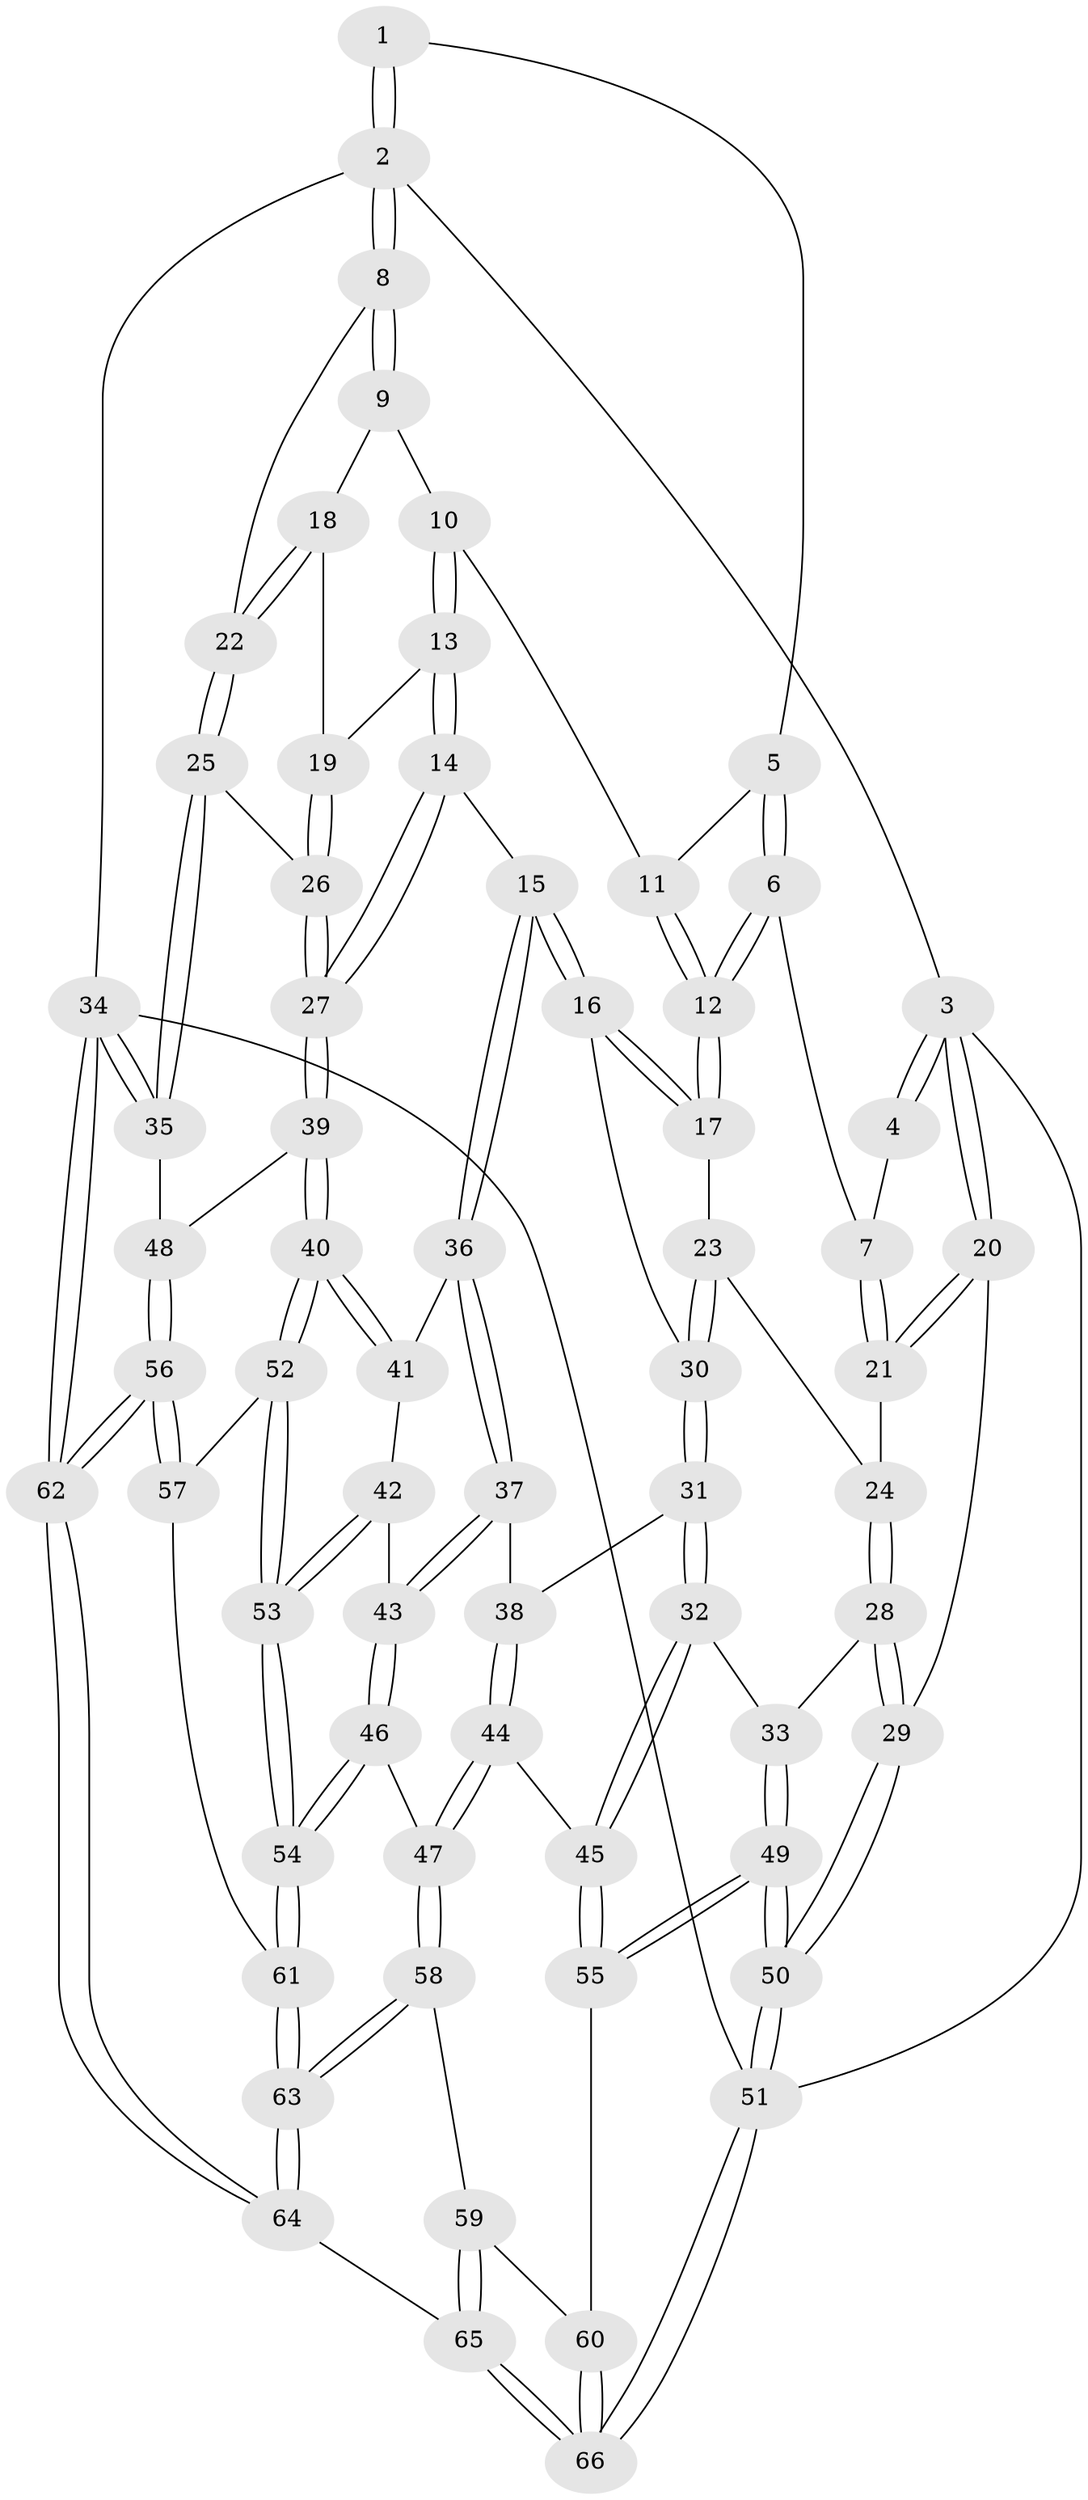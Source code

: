 // coarse degree distribution, {4: 0.4473684210526316, 5: 0.2894736842105263, 3: 0.18421052631578946, 6: 0.07894736842105263}
// Generated by graph-tools (version 1.1) at 2025/52/02/27/25 19:52:42]
// undirected, 66 vertices, 162 edges
graph export_dot {
graph [start="1"]
  node [color=gray90,style=filled];
  1 [pos="+0.6851328471956065+0"];
  2 [pos="+1+0"];
  3 [pos="+0+0"];
  4 [pos="+0.3534142185552789+0"];
  5 [pos="+0.681447102049261+0"];
  6 [pos="+0.3674808003006514+0.17816028783785437"];
  7 [pos="+0.33635115496502205+0.16110800525447072"];
  8 [pos="+1+0"];
  9 [pos="+0.8940755306157037+0.13028276203147143"];
  10 [pos="+0.7038366878851634+0.07800024054642536"];
  11 [pos="+0.6991622409953712+0.0641849161952176"];
  12 [pos="+0.3968982104901444+0.20871022941982068"];
  13 [pos="+0.7040880419509916+0.287138972968865"];
  14 [pos="+0.5985612872278105+0.4029454875607657"];
  15 [pos="+0.5921676310446866+0.40402637336574654"];
  16 [pos="+0.56615491658446+0.3894277818762934"];
  17 [pos="+0.4382577488753225+0.28142135871800855"];
  18 [pos="+0.8841843243313051+0.2571786685257541"];
  19 [pos="+0.8378509073127185+0.2989437716375105"];
  20 [pos="+0+0.05920741215622915"];
  21 [pos="+0.07773013227651528+0.20597074540610133"];
  22 [pos="+1+0.13172475093825764"];
  23 [pos="+0.2535561933283864+0.4275324698464889"];
  24 [pos="+0.15933427619559265+0.36452454854925737"];
  25 [pos="+1+0.42472731012898035"];
  26 [pos="+0.9405571763895468+0.411543542899456"];
  27 [pos="+0.7961948909336627+0.5858278024067198"];
  28 [pos="+0.07830028094619126+0.5731455912271597"];
  29 [pos="+0+0.5071477699186354"];
  30 [pos="+0.27872293498698114+0.48536360354062213"];
  31 [pos="+0.27894152475261175+0.525402197714627"];
  32 [pos="+0.18669066135161919+0.6371842500613112"];
  33 [pos="+0.13355335182637948+0.6264781090481144"];
  34 [pos="+1+1"];
  35 [pos="+1+0.5987430847909833"];
  36 [pos="+0.5102891983992286+0.5572092573284441"];
  37 [pos="+0.4950713721714214+0.5784402659092539"];
  38 [pos="+0.45396086450028006+0.5980866487258806"];
  39 [pos="+0.8105983146306943+0.6289460259591144"];
  40 [pos="+0.7811854356681435+0.668237639853899"];
  41 [pos="+0.6402690065445981+0.6577982925879637"];
  42 [pos="+0.5738470423388162+0.7089724519690787"];
  43 [pos="+0.5565426279905625+0.702572909042461"];
  44 [pos="+0.3744147048787302+0.7243949962502279"];
  45 [pos="+0.250225898038264+0.7271580457188642"];
  46 [pos="+0.47933710338423047+0.8283002129432666"];
  47 [pos="+0.450859387404943+0.8324767449592547"];
  48 [pos="+0.8933988859562105+0.6569389401971035"];
  49 [pos="+0+1"];
  50 [pos="+0+1"];
  51 [pos="+0+1"];
  52 [pos="+0.7587429530262281+0.7135092991040881"];
  53 [pos="+0.6690247046389521+0.7751919991823825"];
  54 [pos="+0.626047844699187+0.8763186659771629"];
  55 [pos="+0.20675103111720086+0.8645087018397201"];
  56 [pos="+0.9871196236877321+1"];
  57 [pos="+0.7933721329879756+0.8041285654536887"];
  58 [pos="+0.4275715334365539+0.8770759602720916"];
  59 [pos="+0.42534402810441363+0.8795257032651276"];
  60 [pos="+0.3438588269801413+0.9131923401845798"];
  61 [pos="+0.6720256667887081+0.9950286008120004"];
  62 [pos="+1+1"];
  63 [pos="+0.7064906238937407+1"];
  64 [pos="+0.7300027627271873+1"];
  65 [pos="+0.475145201568265+1"];
  66 [pos="+0.31303539033196426+1"];
  1 -- 2;
  1 -- 2;
  1 -- 5;
  2 -- 3;
  2 -- 8;
  2 -- 8;
  2 -- 34;
  3 -- 4;
  3 -- 4;
  3 -- 20;
  3 -- 20;
  3 -- 51;
  4 -- 7;
  5 -- 6;
  5 -- 6;
  5 -- 11;
  6 -- 7;
  6 -- 12;
  6 -- 12;
  7 -- 21;
  7 -- 21;
  8 -- 9;
  8 -- 9;
  8 -- 22;
  9 -- 10;
  9 -- 18;
  10 -- 11;
  10 -- 13;
  10 -- 13;
  11 -- 12;
  11 -- 12;
  12 -- 17;
  12 -- 17;
  13 -- 14;
  13 -- 14;
  13 -- 19;
  14 -- 15;
  14 -- 27;
  14 -- 27;
  15 -- 16;
  15 -- 16;
  15 -- 36;
  15 -- 36;
  16 -- 17;
  16 -- 17;
  16 -- 30;
  17 -- 23;
  18 -- 19;
  18 -- 22;
  18 -- 22;
  19 -- 26;
  19 -- 26;
  20 -- 21;
  20 -- 21;
  20 -- 29;
  21 -- 24;
  22 -- 25;
  22 -- 25;
  23 -- 24;
  23 -- 30;
  23 -- 30;
  24 -- 28;
  24 -- 28;
  25 -- 26;
  25 -- 35;
  25 -- 35;
  26 -- 27;
  26 -- 27;
  27 -- 39;
  27 -- 39;
  28 -- 29;
  28 -- 29;
  28 -- 33;
  29 -- 50;
  29 -- 50;
  30 -- 31;
  30 -- 31;
  31 -- 32;
  31 -- 32;
  31 -- 38;
  32 -- 33;
  32 -- 45;
  32 -- 45;
  33 -- 49;
  33 -- 49;
  34 -- 35;
  34 -- 35;
  34 -- 62;
  34 -- 62;
  34 -- 51;
  35 -- 48;
  36 -- 37;
  36 -- 37;
  36 -- 41;
  37 -- 38;
  37 -- 43;
  37 -- 43;
  38 -- 44;
  38 -- 44;
  39 -- 40;
  39 -- 40;
  39 -- 48;
  40 -- 41;
  40 -- 41;
  40 -- 52;
  40 -- 52;
  41 -- 42;
  42 -- 43;
  42 -- 53;
  42 -- 53;
  43 -- 46;
  43 -- 46;
  44 -- 45;
  44 -- 47;
  44 -- 47;
  45 -- 55;
  45 -- 55;
  46 -- 47;
  46 -- 54;
  46 -- 54;
  47 -- 58;
  47 -- 58;
  48 -- 56;
  48 -- 56;
  49 -- 50;
  49 -- 50;
  49 -- 55;
  49 -- 55;
  50 -- 51;
  50 -- 51;
  51 -- 66;
  51 -- 66;
  52 -- 53;
  52 -- 53;
  52 -- 57;
  53 -- 54;
  53 -- 54;
  54 -- 61;
  54 -- 61;
  55 -- 60;
  56 -- 57;
  56 -- 57;
  56 -- 62;
  56 -- 62;
  57 -- 61;
  58 -- 59;
  58 -- 63;
  58 -- 63;
  59 -- 60;
  59 -- 65;
  59 -- 65;
  60 -- 66;
  60 -- 66;
  61 -- 63;
  61 -- 63;
  62 -- 64;
  62 -- 64;
  63 -- 64;
  63 -- 64;
  64 -- 65;
  65 -- 66;
  65 -- 66;
}
